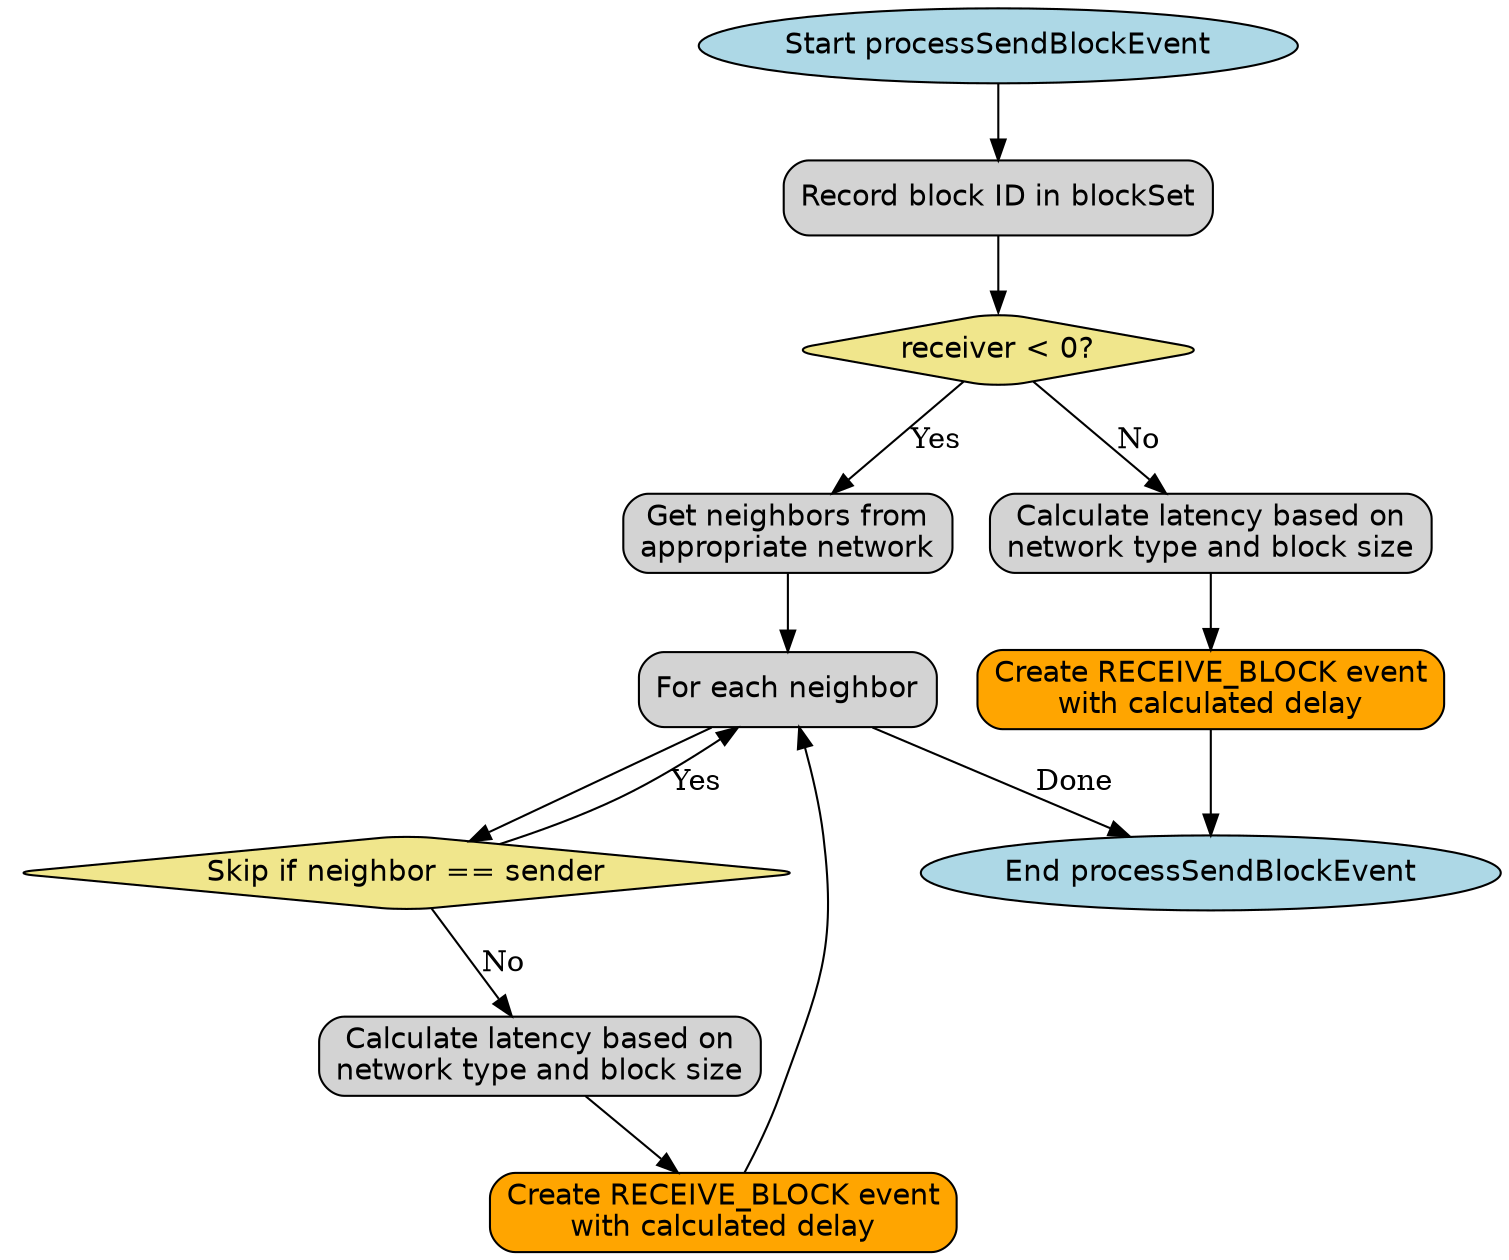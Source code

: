 digraph processSendBlockFlow {
    rankdir=TB;
    
    // Node styles
    node [shape=box, style="filled,rounded", fontname="Helvetica"];
    start_node [label="Start processSendBlockEvent", shape=ellipse, fillcolor=lightblue];
    end_node [label="End processSendBlockEvent", shape=ellipse, fillcolor=lightblue];
    
    // Track block
    record_block [
        label="Record block ID in blockSet",
        shape=box,
        fillcolor=lightgrey
    ];
    
    // Decision diamond
    check_receiver [
        label="receiver < 0?",
        shape=diamond,
        fillcolor=khaki
    ];
    
    // Broadcast to all neighbors
    get_neighbors [
        label="Get neighbors from\nappropriate network",
        shape=box,
        fillcolor=lightgrey
    ];
    
    iterate_neighbors [
        label="For each neighbor",
        shape=box,
        style="filled,rounded",
        fillcolor=lightgrey
    ];
    
    skip_self [
        label="Skip if neighbor == sender",
        shape=diamond,
        fillcolor=khaki
    ];
    
    calculate_latency_broadcast [
        label="Calculate latency based on\nnetwork type and block size",
        shape=box,
        fillcolor=lightgrey
    ];
    
    create_receive_event_broadcast [
        label="Create RECEIVE_BLOCK event\nwith calculated delay",
        shape=box,
        fillcolor=orange
    ];
    
    // Send to specific receiver
    calculate_latency_direct [
        label="Calculate latency based on\nnetwork type and block size",
        shape=box,
        fillcolor=lightgrey
    ];
    
    create_receive_event_direct [
        label="Create RECEIVE_BLOCK event\nwith calculated delay",
        shape=box,
        fillcolor=orange
    ];
    
    // Connect nodes
    start_node -> record_block;
    record_block -> check_receiver;
    
    // Broadcast path
    check_receiver -> get_neighbors [label="Yes"];
    get_neighbors -> iterate_neighbors;
    iterate_neighbors -> skip_self;
    skip_self -> iterate_neighbors [label="Yes"];
    skip_self -> calculate_latency_broadcast [label="No"];
    calculate_latency_broadcast -> create_receive_event_broadcast;
    create_receive_event_broadcast -> iterate_neighbors;
    iterate_neighbors -> end_node [label="Done"];
    
    // Direct send path
    check_receiver -> calculate_latency_direct [label="No"];
    calculate_latency_direct -> create_receive_event_direct;
    create_receive_event_direct -> end_node;
} 